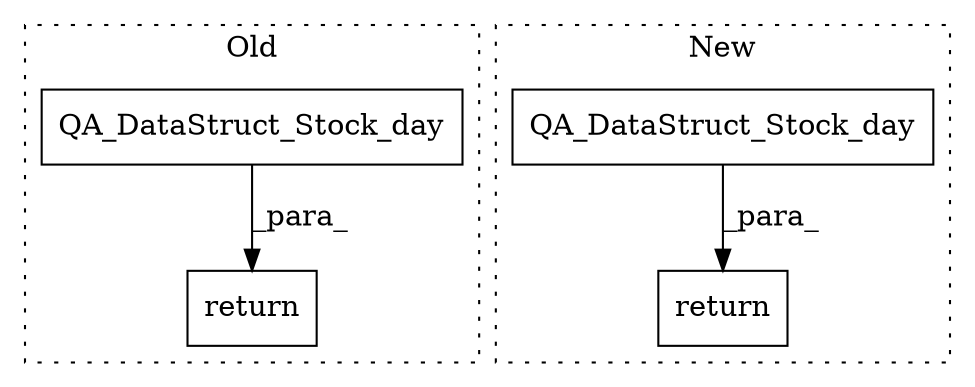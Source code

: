 digraph G {
subgraph cluster0 {
1 [label="QA_DataStruct_Stock_day" a="32" s="1630,1710" l="24,1" shape="box"];
4 [label="return" a="41" s="1623" l="7" shape="box"];
label = "Old";
style="dotted";
}
subgraph cluster1 {
2 [label="QA_DataStruct_Stock_day" a="32" s="1890,1929" l="24,1" shape="box"];
3 [label="return" a="41" s="1883" l="7" shape="box"];
label = "New";
style="dotted";
}
1 -> 4 [label="_para_"];
2 -> 3 [label="_para_"];
}